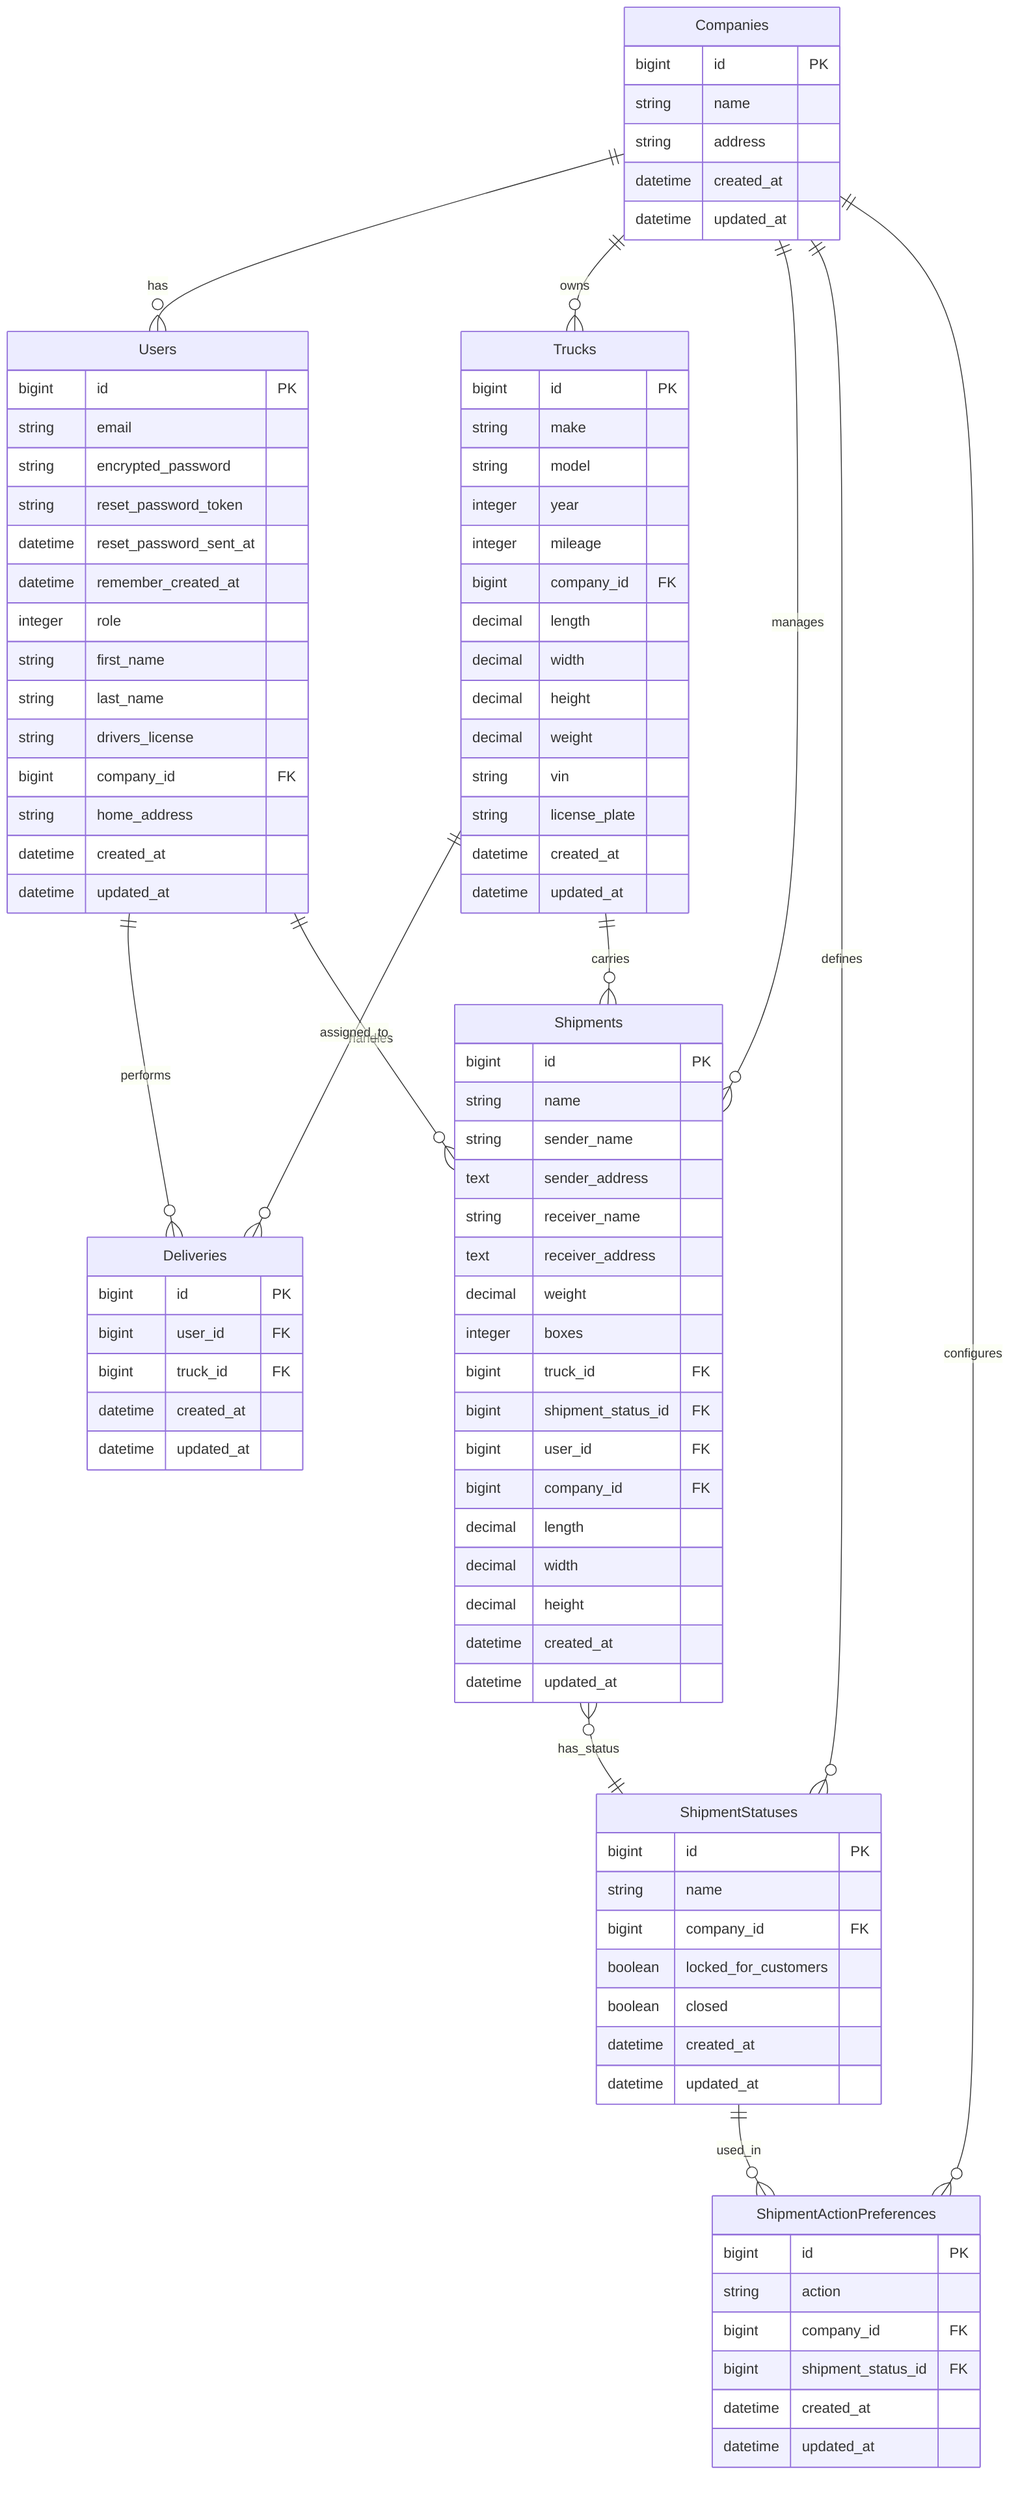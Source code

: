 erDiagram
    Companies ||--o{ Users : has
    Companies ||--o{ Trucks : owns
    Companies ||--o{ Shipments : manages
    Companies ||--o{ ShipmentStatuses : defines
    Companies ||--o{ ShipmentActionPreferences : configures
    
    Users ||--o{ Deliveries : performs
    Users ||--o{ Shipments : handles
    
    Trucks ||--o{ Deliveries : assigned_to
    Trucks ||--o{ Shipments : carries
    
    Shipments }o--|| ShipmentStatuses : has_status
    
    ShipmentStatuses ||--o{ ShipmentActionPreferences : used_in
    
    Companies {
        bigint id PK
        string name
        string address
        datetime created_at
        datetime updated_at
    }
    
    Users {
        bigint id PK
        string email
        string encrypted_password
        string reset_password_token
        datetime reset_password_sent_at
        datetime remember_created_at
        integer role
        string first_name
        string last_name
        string drivers_license
        bigint company_id FK
        string home_address
        datetime created_at
        datetime updated_at
    }
    
    Trucks {
        bigint id PK
        string make
        string model
        integer year
        integer mileage
        bigint company_id FK
        decimal length
        decimal width
        decimal height
        decimal weight
        string vin
        string license_plate
        datetime created_at
        datetime updated_at
    }
    
    Deliveries {
        bigint id PK
        bigint user_id FK
        bigint truck_id FK
        datetime created_at
        datetime updated_at
    }
    
    Shipments {
        bigint id PK
        string name
        string sender_name
        text sender_address
        string receiver_name
        text receiver_address
        decimal weight
        integer boxes
        bigint truck_id FK
        bigint shipment_status_id FK
        bigint user_id FK
        bigint company_id FK
        decimal length
        decimal width
        decimal height
        datetime created_at
        datetime updated_at
    }
    
    ShipmentStatuses {
        bigint id PK
        string name
        bigint company_id FK
        boolean locked_for_customers
        boolean closed
        datetime created_at
        datetime updated_at
    }
    
    ShipmentActionPreferences {
        bigint id PK
        string action
        bigint company_id FK
        bigint shipment_status_id FK
        datetime created_at
        datetime updated_at
    }